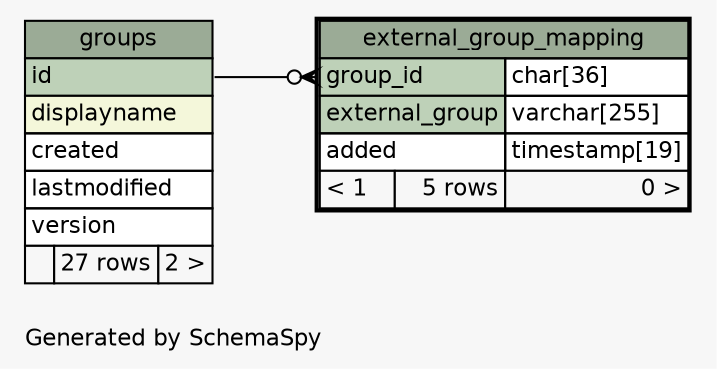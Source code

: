 // dot 2.36.0 on Mac OS X 10.9.2
// SchemaSpy rev 590
digraph "oneDegreeRelationshipsDiagram" {
  graph [
    rankdir="RL"
    bgcolor="#f7f7f7"
    label="\nGenerated by SchemaSpy"
    labeljust="l"
    nodesep="0.18"
    ranksep="0.46"
    fontname="Helvetica"
    fontsize="11"
  ];
  node [
    fontname="Helvetica"
    fontsize="11"
    shape="plaintext"
  ];
  edge [
    arrowsize="0.8"
  ];
  "external_group_mapping":"group_id":w -> "groups":"id":e [arrowhead=none dir=back arrowtail=crowodot];
  "external_group_mapping" [
    label=<
    <TABLE BORDER="2" CELLBORDER="1" CELLSPACING="0" BGCOLOR="#ffffff">
      <TR><TD COLSPAN="3" BGCOLOR="#9bab96" ALIGN="CENTER">external_group_mapping</TD></TR>
      <TR><TD PORT="group_id" COLSPAN="2" BGCOLOR="#bed1b8" ALIGN="LEFT">group_id</TD><TD PORT="group_id.type" ALIGN="LEFT">char[36]</TD></TR>
      <TR><TD PORT="external_group" COLSPAN="2" BGCOLOR="#bed1b8" ALIGN="LEFT">external_group</TD><TD PORT="external_group.type" ALIGN="LEFT">varchar[255]</TD></TR>
      <TR><TD PORT="added" COLSPAN="2" ALIGN="LEFT">added</TD><TD PORT="added.type" ALIGN="LEFT">timestamp[19]</TD></TR>
      <TR><TD ALIGN="LEFT" BGCOLOR="#f7f7f7">&lt; 1</TD><TD ALIGN="RIGHT" BGCOLOR="#f7f7f7">5 rows</TD><TD ALIGN="RIGHT" BGCOLOR="#f7f7f7">0 &gt;</TD></TR>
    </TABLE>>
    URL="external_group_mapping.html"
    tooltip="external_group_mapping"
  ];
  "groups" [
    label=<
    <TABLE BORDER="0" CELLBORDER="1" CELLSPACING="0" BGCOLOR="#ffffff">
      <TR><TD COLSPAN="3" BGCOLOR="#9bab96" ALIGN="CENTER">groups</TD></TR>
      <TR><TD PORT="id" COLSPAN="3" BGCOLOR="#bed1b8" ALIGN="LEFT">id</TD></TR>
      <TR><TD PORT="displayname" COLSPAN="3" BGCOLOR="#f4f7da" ALIGN="LEFT">displayname</TD></TR>
      <TR><TD PORT="created" COLSPAN="3" ALIGN="LEFT">created</TD></TR>
      <TR><TD PORT="lastmodified" COLSPAN="3" ALIGN="LEFT">lastmodified</TD></TR>
      <TR><TD PORT="version" COLSPAN="3" ALIGN="LEFT">version</TD></TR>
      <TR><TD ALIGN="LEFT" BGCOLOR="#f7f7f7">  </TD><TD ALIGN="RIGHT" BGCOLOR="#f7f7f7">27 rows</TD><TD ALIGN="RIGHT" BGCOLOR="#f7f7f7">2 &gt;</TD></TR>
    </TABLE>>
    URL="groups.html"
    tooltip="groups"
  ];
}
